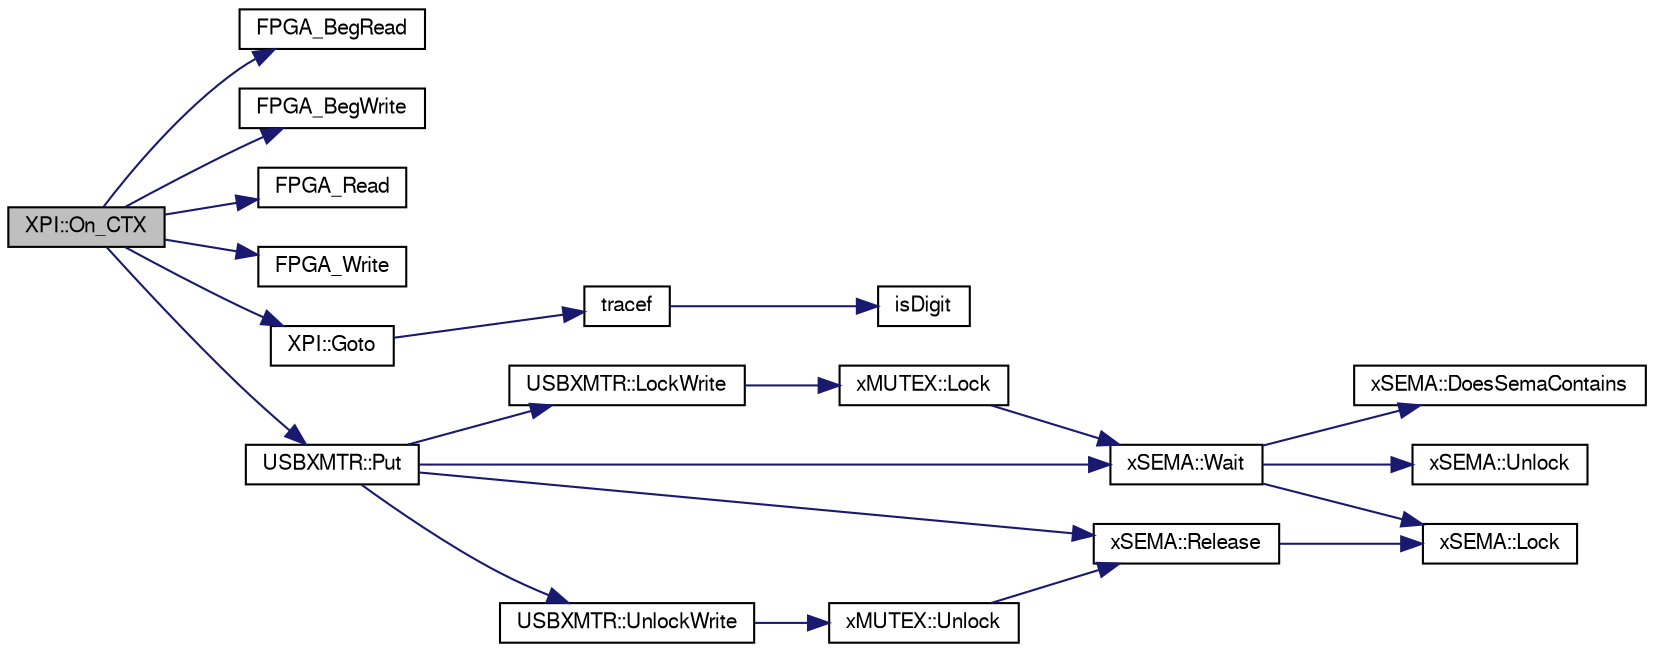 digraph G
{
  bgcolor="transparent";
  edge [fontname="FreeSans",fontsize=10,labelfontname="FreeSans",labelfontsize=10];
  node [fontname="FreeSans",fontsize=10,shape=record];
  rankdir=LR;
  Node1 [label="XPI::On_CTX",height=0.2,width=0.4,color="black", fillcolor="grey75", style="filled" fontcolor="black"];
  Node1 -> Node2 [color="midnightblue",fontsize=10,style="solid",fontname="FreeSans"];
  Node2 [label="FPGA_BegRead",height=0.2,width=0.4,color="black",URL="$fpga_8hpp.html#a8775c4c73cdae748f93af04e87e6792"];
  Node1 -> Node3 [color="midnightblue",fontsize=10,style="solid",fontname="FreeSans"];
  Node3 [label="FPGA_BegWrite",height=0.2,width=0.4,color="black",URL="$fpga_8hpp.html#1b6789ce8965ccb307d548636d964939"];
  Node1 -> Node4 [color="midnightblue",fontsize=10,style="solid",fontname="FreeSans"];
  Node4 [label="FPGA_Read",height=0.2,width=0.4,color="black",URL="$fpga_8hpp.html#fed2dfd736eb1be0b2a3f10e7a284ba6"];
  Node1 -> Node5 [color="midnightblue",fontsize=10,style="solid",fontname="FreeSans"];
  Node5 [label="FPGA_Write",height=0.2,width=0.4,color="black",URL="$fpga_8hpp.html#8ecf613d5fe1af87d8cd076e4d33868b"];
  Node1 -> Node6 [color="midnightblue",fontsize=10,style="solid",fontname="FreeSans"];
  Node6 [label="XPI::Goto",height=0.2,width=0.4,color="black",URL="$class_x_p_i.html#7aeb6f74261e180bbdb8de6923dbd81f"];
  Node6 -> Node7 [color="midnightblue",fontsize=10,style="solid",fontname="FreeSans"];
  Node7 [label="tracef",height=0.2,width=0.4,color="black",URL="$trace_8h.html#a992713b67dd2ec12eddb0ca609e13ab"];
  Node7 -> Node8 [color="midnightblue",fontsize=10,style="solid",fontname="FreeSans"];
  Node8 [label="isDigit",height=0.2,width=0.4,color="black",URL="$stdio_8cpp.html#6dc444c99c5adf684e2e9ac2a85d71d0"];
  Node1 -> Node9 [color="midnightblue",fontsize=10,style="solid",fontname="FreeSans"];
  Node9 [label="USBXMTR::Put",height=0.2,width=0.4,color="black",URL="$class_u_s_b_x_m_t_r.html#149d280fef7548a52d67fcb5c5ac3ea6"];
  Node9 -> Node10 [color="midnightblue",fontsize=10,style="solid",fontname="FreeSans"];
  Node10 [label="USBXMTR::LockWrite",height=0.2,width=0.4,color="black",URL="$class_u_s_b_x_m_t_r.html#70384f142454df09c3600680cff40274"];
  Node10 -> Node11 [color="midnightblue",fontsize=10,style="solid",fontname="FreeSans"];
  Node11 [label="xMUTEX::Lock",height=0.2,width=0.4,color="black",URL="$classx_m_u_t_e_x.html#529d57424fe4f58d9a13dea66e40ecfa"];
  Node11 -> Node12 [color="midnightblue",fontsize=10,style="solid",fontname="FreeSans"];
  Node12 [label="xSEMA::Wait",height=0.2,width=0.4,color="black",URL="$classx_s_e_m_a.html#d398bc33f1c28f28c33ce1796b0e4ca7"];
  Node12 -> Node13 [color="midnightblue",fontsize=10,style="solid",fontname="FreeSans"];
  Node13 [label="xSEMA::DoesSemaContains",height=0.2,width=0.4,color="black",URL="$classx_s_e_m_a.html#b04acaa143ecfad200784197b075a8a8"];
  Node12 -> Node14 [color="midnightblue",fontsize=10,style="solid",fontname="FreeSans"];
  Node14 [label="xSEMA::Lock",height=0.2,width=0.4,color="black",URL="$classx_s_e_m_a.html#f672373f4e74bc17689036721587a6f1"];
  Node12 -> Node15 [color="midnightblue",fontsize=10,style="solid",fontname="FreeSans"];
  Node15 [label="xSEMA::Unlock",height=0.2,width=0.4,color="black",URL="$classx_s_e_m_a.html#b2457b1a08f5ef2bc40524d0e2c306bc"];
  Node9 -> Node16 [color="midnightblue",fontsize=10,style="solid",fontname="FreeSans"];
  Node16 [label="xSEMA::Release",height=0.2,width=0.4,color="black",URL="$classx_s_e_m_a.html#21e114e5918da00fc1d5ce9b285f5e2b"];
  Node16 -> Node14 [color="midnightblue",fontsize=10,style="solid",fontname="FreeSans"];
  Node9 -> Node17 [color="midnightblue",fontsize=10,style="solid",fontname="FreeSans"];
  Node17 [label="USBXMTR::UnlockWrite",height=0.2,width=0.4,color="black",URL="$class_u_s_b_x_m_t_r.html#421fa0d0a2a7d807d6d9c84b6e0304f8"];
  Node17 -> Node18 [color="midnightblue",fontsize=10,style="solid",fontname="FreeSans"];
  Node18 [label="xMUTEX::Unlock",height=0.2,width=0.4,color="black",URL="$classx_m_u_t_e_x.html#5f693de60fd054e78ef201118bc54a5f"];
  Node18 -> Node16 [color="midnightblue",fontsize=10,style="solid",fontname="FreeSans"];
  Node9 -> Node12 [color="midnightblue",fontsize=10,style="solid",fontname="FreeSans"];
}

